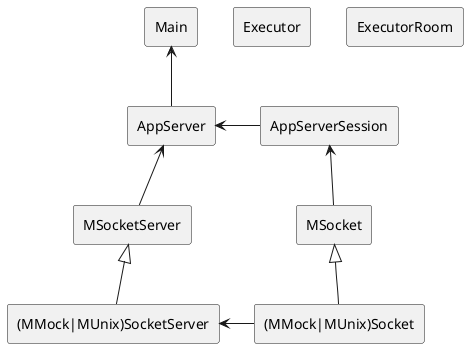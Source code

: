 @startuml
rectangle MSocketServer
rectangle MSocket
rectangle "(MMock|MUnix)SocketServer" as MMockSocketServer
rectangle "(MMock|MUnix)Socket" as MMockSocket
rectangle Main
rectangle AppServer
rectangle AppServerSession
rectangle Executor
rectangle ExecutorRoom

MMockSocketServer -up-|> MSocketServer
MMockSocket -up-|> MSocket

MMockSocketServer <-right- MMockSocket

Main <-down- AppServer
AppServer <-right- AppServerSession
AppServer <-down- MSocketServer
AppServerSession <-down- MSocket
@enduml